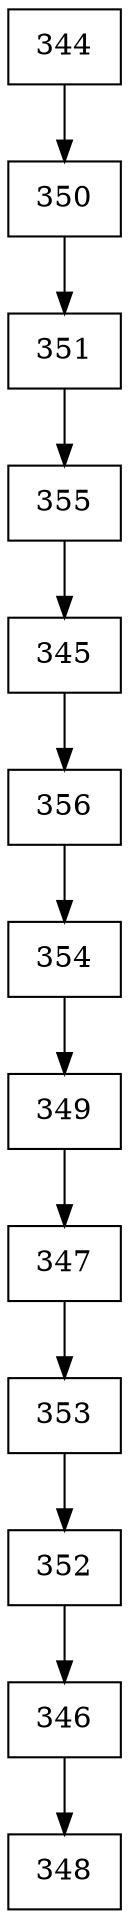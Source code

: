 digraph G {
  node [shape=record];
  node0 [label="{344}"];
  node0 -> node1;
  node1 [label="{350}"];
  node1 -> node2;
  node2 [label="{351}"];
  node2 -> node3;
  node3 [label="{355}"];
  node3 -> node4;
  node4 [label="{345}"];
  node4 -> node5;
  node5 [label="{356}"];
  node5 -> node6;
  node6 [label="{354}"];
  node6 -> node7;
  node7 [label="{349}"];
  node7 -> node8;
  node8 [label="{347}"];
  node8 -> node9;
  node9 [label="{353}"];
  node9 -> node10;
  node10 [label="{352}"];
  node10 -> node11;
  node11 [label="{346}"];
  node11 -> node12;
  node12 [label="{348}"];
}
